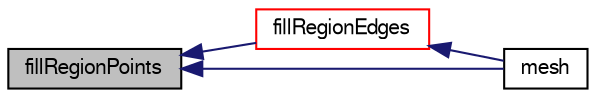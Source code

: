 digraph "fillRegionPoints"
{
  bgcolor="transparent";
  edge [fontname="FreeSans",fontsize="10",labelfontname="FreeSans",labelfontsize="10"];
  node [fontname="FreeSans",fontsize="10",shape=record];
  rankdir="LR";
  Node2237 [label="fillRegionPoints",height=0.2,width=0.4,color="black", fillcolor="grey75", style="filled", fontcolor="black"];
  Node2237 -> Node2238 [dir="back",color="midnightblue",fontsize="10",style="solid",fontname="FreeSans"];
  Node2238 [label="fillRegionEdges",height=0.2,width=0.4,color="red",URL="$a24950.html#af24b1f544bfdcd0b63df803b41892df8",tooltip="Find regionEdges and fill one neighbour. Iterate until nothing. "];
  Node2238 -> Node2241 [dir="back",color="midnightblue",fontsize="10",style="solid",fontname="FreeSans"];
  Node2241 [label="mesh",height=0.2,width=0.4,color="black",URL="$a24950.html#ae78c91f8ff731c07ccc4351d9fe861ba"];
  Node2237 -> Node2241 [dir="back",color="midnightblue",fontsize="10",style="solid",fontname="FreeSans"];
}
